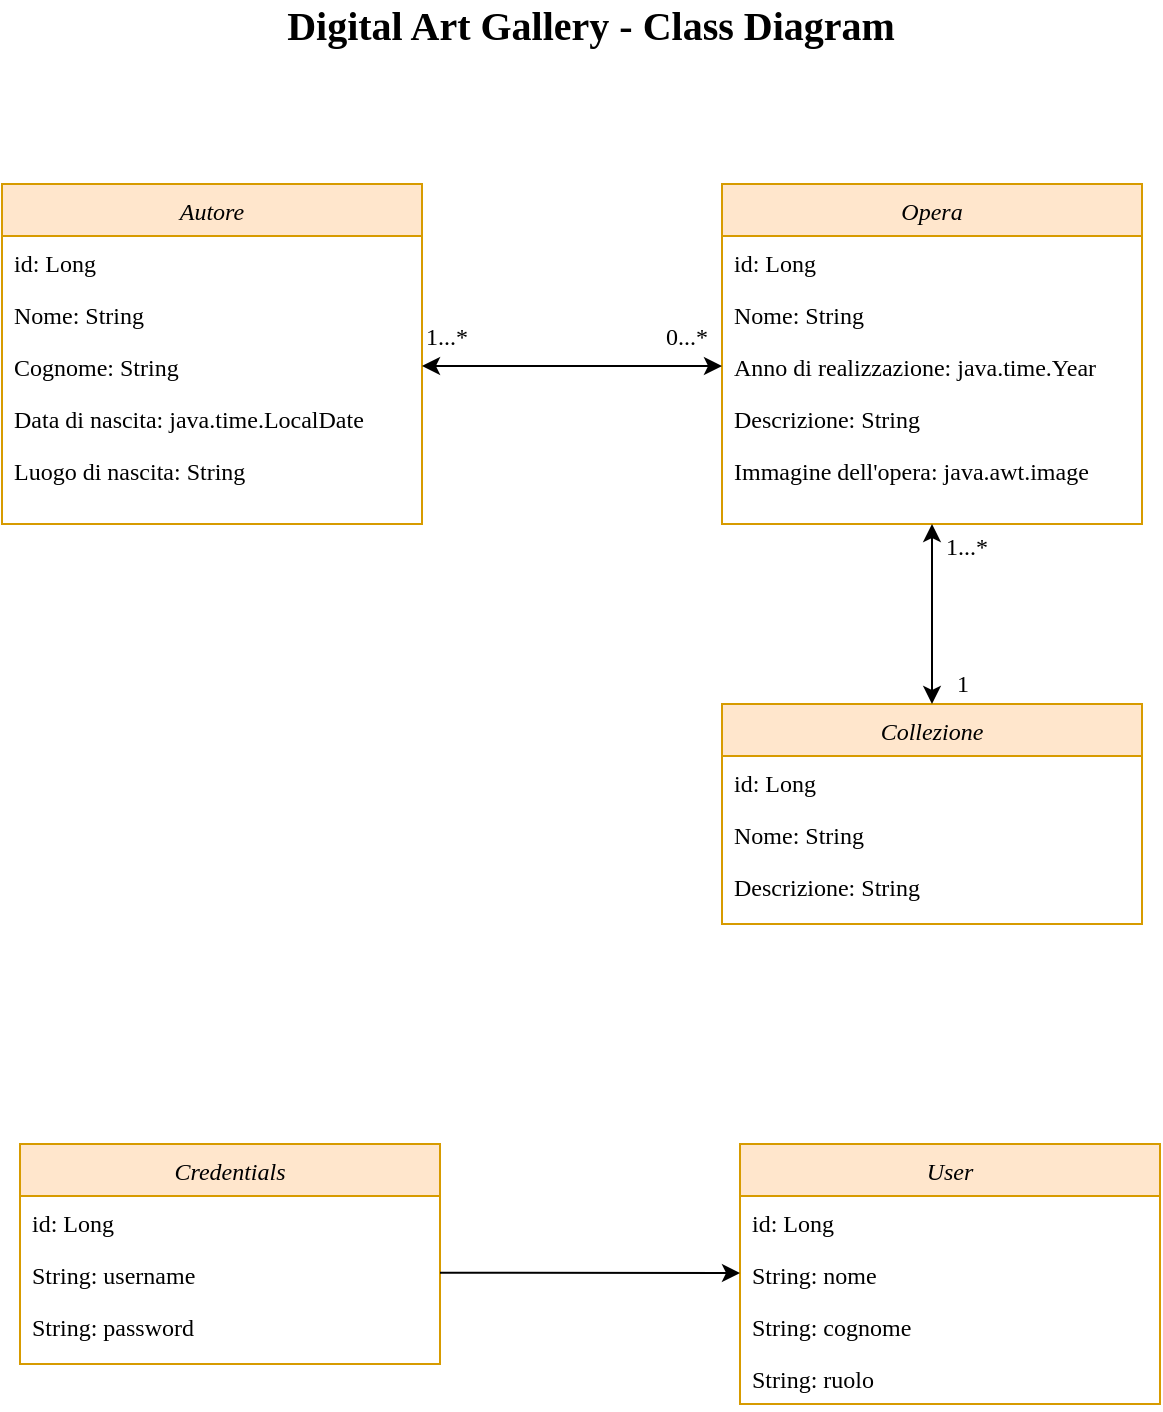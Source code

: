 <mxfile version="18.0.6" type="device"><diagram id="C5RBs43oDa-KdzZeNtuy" name="Page-1"><mxGraphModel dx="146" dy="575" grid="1" gridSize="10" guides="1" tooltips="1" connect="1" arrows="1" fold="1" page="1" pageScale="1" pageWidth="827" pageHeight="1169" math="0" shadow="0"><root><mxCell id="WIyWlLk6GJQsqaUBKTNV-0"/><mxCell id="WIyWlLk6GJQsqaUBKTNV-1" parent="WIyWlLk6GJQsqaUBKTNV-0"/><mxCell id="zkfFHV4jXpPFQw0GAbJ--0" value="Autore" style="swimlane;fontStyle=2;align=center;verticalAlign=top;childLayout=stackLayout;horizontal=1;startSize=26;horizontalStack=0;resizeParent=1;resizeLast=0;collapsible=1;marginBottom=0;rounded=0;shadow=0;strokeWidth=1;fillColor=#ffe6cc;strokeColor=#d79b00;fontFamily=Garamond;" parent="WIyWlLk6GJQsqaUBKTNV-1" vertex="1"><mxGeometry x="120" y="120" width="210" height="170" as="geometry"><mxRectangle x="230" y="140" width="160" height="26" as="alternateBounds"/></mxGeometry></mxCell><mxCell id="zkfFHV4jXpPFQw0GAbJ--1" value="id: Long" style="text;align=left;verticalAlign=top;spacingLeft=4;spacingRight=4;overflow=hidden;rotatable=0;points=[[0,0.5],[1,0.5]];portConstraint=eastwest;fontFamily=Garamond;" parent="zkfFHV4jXpPFQw0GAbJ--0" vertex="1"><mxGeometry y="26" width="210" height="26" as="geometry"/></mxCell><mxCell id="7T0Zo37uA0Q_DEVBrzRH-7" value="Nome: String" style="text;align=left;verticalAlign=top;spacingLeft=4;spacingRight=4;overflow=hidden;rotatable=0;points=[[0,0.5],[1,0.5]];portConstraint=eastwest;fontFamily=Garamond;" parent="zkfFHV4jXpPFQw0GAbJ--0" vertex="1"><mxGeometry y="52" width="210" height="26" as="geometry"/></mxCell><mxCell id="7T0Zo37uA0Q_DEVBrzRH-8" value="Cognome: String" style="text;align=left;verticalAlign=top;spacingLeft=4;spacingRight=4;overflow=hidden;rotatable=0;points=[[0,0.5],[1,0.5]];portConstraint=eastwest;fontFamily=Garamond;" parent="zkfFHV4jXpPFQw0GAbJ--0" vertex="1"><mxGeometry y="78" width="210" height="26" as="geometry"/></mxCell><mxCell id="7T0Zo37uA0Q_DEVBrzRH-9" value="Data di nascita: java.time.LocalDate" style="text;align=left;verticalAlign=top;spacingLeft=4;spacingRight=4;overflow=hidden;rotatable=0;points=[[0,0.5],[1,0.5]];portConstraint=eastwest;fontFamily=Garamond;" parent="zkfFHV4jXpPFQw0GAbJ--0" vertex="1"><mxGeometry y="104" width="210" height="26" as="geometry"/></mxCell><mxCell id="7T0Zo37uA0Q_DEVBrzRH-10" value="Luogo di nascita: String" style="text;align=left;verticalAlign=top;spacingLeft=4;spacingRight=4;overflow=hidden;rotatable=0;points=[[0,0.5],[1,0.5]];portConstraint=eastwest;fontFamily=Garamond;" parent="zkfFHV4jXpPFQw0GAbJ--0" vertex="1"><mxGeometry y="130" width="210" height="26" as="geometry"/></mxCell><mxCell id="zkfFHV4jXpPFQw0GAbJ--17" value="Opera" style="swimlane;fontStyle=2;align=center;verticalAlign=top;childLayout=stackLayout;horizontal=1;startSize=26;horizontalStack=0;resizeParent=1;resizeLast=0;collapsible=1;marginBottom=0;rounded=0;shadow=0;strokeWidth=1;fillColor=#ffe6cc;strokeColor=#d79b00;fontFamily=Garamond;" parent="WIyWlLk6GJQsqaUBKTNV-1" vertex="1"><mxGeometry x="480" y="120" width="210" height="170" as="geometry"><mxRectangle x="550" y="140" width="160" height="26" as="alternateBounds"/></mxGeometry></mxCell><mxCell id="7T0Zo37uA0Q_DEVBrzRH-4" value="id: Long" style="text;align=left;verticalAlign=top;spacingLeft=4;spacingRight=4;overflow=hidden;rotatable=0;points=[[0,0.5],[1,0.5]];portConstraint=eastwest;fontFamily=Garamond;" parent="zkfFHV4jXpPFQw0GAbJ--17" vertex="1"><mxGeometry y="26" width="210" height="26" as="geometry"/></mxCell><mxCell id="7T0Zo37uA0Q_DEVBrzRH-11" value="Nome: String" style="text;align=left;verticalAlign=top;spacingLeft=4;spacingRight=4;overflow=hidden;rotatable=0;points=[[0,0.5],[1,0.5]];portConstraint=eastwest;fontFamily=Garamond;" parent="zkfFHV4jXpPFQw0GAbJ--17" vertex="1"><mxGeometry y="52" width="210" height="26" as="geometry"/></mxCell><mxCell id="7T0Zo37uA0Q_DEVBrzRH-13" value="Anno di realizzazione: java.time.Year" style="text;align=left;verticalAlign=top;spacingLeft=4;spacingRight=4;overflow=hidden;rotatable=0;points=[[0,0.5],[1,0.5]];portConstraint=eastwest;fontFamily=Garamond;" parent="zkfFHV4jXpPFQw0GAbJ--17" vertex="1"><mxGeometry y="78" width="210" height="26" as="geometry"/></mxCell><mxCell id="7T0Zo37uA0Q_DEVBrzRH-14" value="Descrizione: String" style="text;align=left;verticalAlign=top;spacingLeft=4;spacingRight=4;overflow=hidden;rotatable=0;points=[[0,0.5],[1,0.5]];portConstraint=eastwest;fontFamily=Garamond;" parent="zkfFHV4jXpPFQw0GAbJ--17" vertex="1"><mxGeometry y="104" width="210" height="26" as="geometry"/></mxCell><mxCell id="7T0Zo37uA0Q_DEVBrzRH-15" value="Immagine dell'opera: java.awt.image" style="text;align=left;verticalAlign=top;spacingLeft=4;spacingRight=4;overflow=hidden;rotatable=0;points=[[0,0.5],[1,0.5]];portConstraint=eastwest;fontStyle=0;fontFamily=Garamond;" parent="zkfFHV4jXpPFQw0GAbJ--17" vertex="1"><mxGeometry y="130" width="210" height="26" as="geometry"/></mxCell><mxCell id="7T0Zo37uA0Q_DEVBrzRH-3" value="1...*" style="resizable=0;align=left;verticalAlign=bottom;labelBackgroundColor=none;fontSize=12;fontFamily=Garamond;" parent="WIyWlLk6GJQsqaUBKTNV-1" connectable="0" vertex="1"><mxGeometry x="330" y="205" as="geometry"/></mxCell><mxCell id="7T0Zo37uA0Q_DEVBrzRH-22" value="Credentials" style="swimlane;fontStyle=2;align=center;verticalAlign=top;childLayout=stackLayout;horizontal=1;startSize=26;horizontalStack=0;resizeParent=1;resizeLast=0;collapsible=1;marginBottom=0;rounded=0;shadow=0;strokeWidth=1;fillColor=#ffe6cc;strokeColor=#d79b00;fontFamily=Garamond;" parent="WIyWlLk6GJQsqaUBKTNV-1" vertex="1"><mxGeometry x="129" y="600" width="210" height="110" as="geometry"><mxRectangle x="230" y="140" width="160" height="26" as="alternateBounds"/></mxGeometry></mxCell><mxCell id="7T0Zo37uA0Q_DEVBrzRH-23" value="id: Long" style="text;align=left;verticalAlign=top;spacingLeft=4;spacingRight=4;overflow=hidden;rotatable=0;points=[[0,0.5],[1,0.5]];portConstraint=eastwest;fontFamily=Garamond;" parent="7T0Zo37uA0Q_DEVBrzRH-22" vertex="1"><mxGeometry y="26" width="210" height="26" as="geometry"/></mxCell><mxCell id="7T0Zo37uA0Q_DEVBrzRH-28" value="String: username" style="text;align=left;verticalAlign=top;spacingLeft=4;spacingRight=4;overflow=hidden;rotatable=0;points=[[0,0.5],[1,0.5]];portConstraint=eastwest;fontFamily=Garamond;" parent="7T0Zo37uA0Q_DEVBrzRH-22" vertex="1"><mxGeometry y="52" width="210" height="26" as="geometry"/></mxCell><mxCell id="7T0Zo37uA0Q_DEVBrzRH-29" value="String: password" style="text;align=left;verticalAlign=top;spacingLeft=4;spacingRight=4;overflow=hidden;rotatable=0;points=[[0,0.5],[1,0.5]];portConstraint=eastwest;fontFamily=Garamond;" parent="7T0Zo37uA0Q_DEVBrzRH-22" vertex="1"><mxGeometry y="78" width="210" height="26" as="geometry"/></mxCell><mxCell id="7T0Zo37uA0Q_DEVBrzRH-30" value="User" style="swimlane;fontStyle=2;align=center;verticalAlign=top;childLayout=stackLayout;horizontal=1;startSize=26;horizontalStack=0;resizeParent=1;resizeLast=0;collapsible=1;marginBottom=0;rounded=0;shadow=0;strokeWidth=1;fillColor=#ffe6cc;strokeColor=#d79b00;fontFamily=Garamond;" parent="WIyWlLk6GJQsqaUBKTNV-1" vertex="1"><mxGeometry x="489" y="600" width="210" height="130" as="geometry"><mxRectangle x="230" y="140" width="160" height="26" as="alternateBounds"/></mxGeometry></mxCell><mxCell id="7T0Zo37uA0Q_DEVBrzRH-31" value="id: Long" style="text;align=left;verticalAlign=top;spacingLeft=4;spacingRight=4;overflow=hidden;rotatable=0;points=[[0,0.5],[1,0.5]];portConstraint=eastwest;fontFamily=Garamond;" parent="7T0Zo37uA0Q_DEVBrzRH-30" vertex="1"><mxGeometry y="26" width="210" height="26" as="geometry"/></mxCell><mxCell id="7T0Zo37uA0Q_DEVBrzRH-32" value="String: nome" style="text;align=left;verticalAlign=top;spacingLeft=4;spacingRight=4;overflow=hidden;rotatable=0;points=[[0,0.5],[1,0.5]];portConstraint=eastwest;fontFamily=Garamond;" parent="7T0Zo37uA0Q_DEVBrzRH-30" vertex="1"><mxGeometry y="52" width="210" height="26" as="geometry"/></mxCell><mxCell id="7T0Zo37uA0Q_DEVBrzRH-33" value="String: cognome" style="text;align=left;verticalAlign=top;spacingLeft=4;spacingRight=4;overflow=hidden;rotatable=0;points=[[0,0.5],[1,0.5]];portConstraint=eastwest;fontFamily=Garamond;" parent="7T0Zo37uA0Q_DEVBrzRH-30" vertex="1"><mxGeometry y="78" width="210" height="26" as="geometry"/></mxCell><mxCell id="7T0Zo37uA0Q_DEVBrzRH-34" value="String: ruolo" style="text;align=left;verticalAlign=top;spacingLeft=4;spacingRight=4;overflow=hidden;rotatable=0;points=[[0,0.5],[1,0.5]];portConstraint=eastwest;fontFamily=Garamond;" parent="7T0Zo37uA0Q_DEVBrzRH-30" vertex="1"><mxGeometry y="104" width="210" height="26" as="geometry"/></mxCell><mxCell id="7T0Zo37uA0Q_DEVBrzRH-36" value="" style="endArrow=classic;shadow=0;strokeWidth=1;rounded=0;endFill=1;edgeStyle=elbowEdgeStyle;elbow=vertical;fontFamily=Garamond;" parent="WIyWlLk6GJQsqaUBKTNV-1" edge="1"><mxGeometry x="0.5" y="41" relative="1" as="geometry"><mxPoint x="339" y="664.408" as="sourcePoint"/><mxPoint x="489" y="664.408" as="targetPoint"/><mxPoint x="-40" y="32" as="offset"/></mxGeometry></mxCell><mxCell id="7T0Zo37uA0Q_DEVBrzRH-39" value="Collezione" style="swimlane;fontStyle=2;align=center;verticalAlign=top;childLayout=stackLayout;horizontal=1;startSize=26;horizontalStack=0;resizeParent=1;resizeLast=0;collapsible=1;marginBottom=0;rounded=0;shadow=0;strokeWidth=1;fillColor=#ffe6cc;strokeColor=#d79b00;fontFamily=Garamond;" parent="WIyWlLk6GJQsqaUBKTNV-1" vertex="1"><mxGeometry x="480" y="380" width="210" height="110" as="geometry"><mxRectangle x="550" y="140" width="160" height="26" as="alternateBounds"/></mxGeometry></mxCell><mxCell id="7T0Zo37uA0Q_DEVBrzRH-40" value="id: Long" style="text;align=left;verticalAlign=top;spacingLeft=4;spacingRight=4;overflow=hidden;rotatable=0;points=[[0,0.5],[1,0.5]];portConstraint=eastwest;fontFamily=Garamond;" parent="7T0Zo37uA0Q_DEVBrzRH-39" vertex="1"><mxGeometry y="26" width="210" height="26" as="geometry"/></mxCell><mxCell id="7T0Zo37uA0Q_DEVBrzRH-41" value="Nome: String" style="text;align=left;verticalAlign=top;spacingLeft=4;spacingRight=4;overflow=hidden;rotatable=0;points=[[0,0.5],[1,0.5]];portConstraint=eastwest;fontFamily=Garamond;" parent="7T0Zo37uA0Q_DEVBrzRH-39" vertex="1"><mxGeometry y="52" width="210" height="26" as="geometry"/></mxCell><mxCell id="7T0Zo37uA0Q_DEVBrzRH-43" value="Descrizione: String" style="text;align=left;verticalAlign=top;spacingLeft=4;spacingRight=4;overflow=hidden;rotatable=0;points=[[0,0.5],[1,0.5]];portConstraint=eastwest;fontFamily=Garamond;" parent="7T0Zo37uA0Q_DEVBrzRH-39" vertex="1"><mxGeometry y="78" width="210" height="26" as="geometry"/></mxCell><mxCell id="7T0Zo37uA0Q_DEVBrzRH-47" value="" style="endArrow=classic;startArrow=classic;html=1;rounded=0;fontFamily=Garamond;exitX=0.5;exitY=0;exitDx=0;exitDy=0;entryX=0.5;entryY=1;entryDx=0;entryDy=0;" parent="WIyWlLk6GJQsqaUBKTNV-1" source="7T0Zo37uA0Q_DEVBrzRH-39" target="zkfFHV4jXpPFQw0GAbJ--17" edge="1"><mxGeometry width="50" height="50" relative="1" as="geometry"><mxPoint x="450" y="340" as="sourcePoint"/><mxPoint x="580" y="290" as="targetPoint"/></mxGeometry></mxCell><mxCell id="7T0Zo37uA0Q_DEVBrzRH-50" value="" style="endArrow=classic;startArrow=classic;html=1;rounded=0;fontFamily=Garamond;entryX=0;entryY=0.5;entryDx=0;entryDy=0;exitX=1;exitY=0.5;exitDx=0;exitDy=0;" parent="WIyWlLk6GJQsqaUBKTNV-1" source="7T0Zo37uA0Q_DEVBrzRH-8" target="7T0Zo37uA0Q_DEVBrzRH-13" edge="1"><mxGeometry width="50" height="50" relative="1" as="geometry"><mxPoint x="450" y="340" as="sourcePoint"/><mxPoint x="500" y="290" as="targetPoint"/></mxGeometry></mxCell><mxCell id="7T0Zo37uA0Q_DEVBrzRH-52" value="0...*" style="resizable=0;align=left;verticalAlign=bottom;labelBackgroundColor=none;fontSize=12;fontFamily=Garamond;" parent="WIyWlLk6GJQsqaUBKTNV-1" connectable="0" vertex="1"><mxGeometry x="450" y="205" as="geometry"/></mxCell><mxCell id="7T0Zo37uA0Q_DEVBrzRH-53" value="1...*" style="resizable=0;align=left;verticalAlign=bottom;labelBackgroundColor=none;fontSize=12;fontFamily=Garamond;" parent="WIyWlLk6GJQsqaUBKTNV-1" connectable="0" vertex="1"><mxGeometry x="590" y="310" as="geometry"/></mxCell><mxCell id="7T0Zo37uA0Q_DEVBrzRH-55" value="1" style="text;html=1;resizable=0;autosize=1;align=center;verticalAlign=middle;points=[];fillColor=none;strokeColor=none;rounded=0;fontFamily=Garamond;" parent="WIyWlLk6GJQsqaUBKTNV-1" vertex="1"><mxGeometry x="590" y="360" width="20" height="20" as="geometry"/></mxCell><mxCell id="7T0Zo37uA0Q_DEVBrzRH-57" value="&lt;b&gt;&lt;font style=&quot;font-size: 20px;&quot;&gt;Digital Art Gallery - Class Diagram&lt;/font&gt;&lt;/b&gt;" style="text;html=1;align=center;verticalAlign=middle;resizable=0;points=[];autosize=1;strokeColor=none;fillColor=none;fontFamily=Garamond;" parent="WIyWlLk6GJQsqaUBKTNV-1" vertex="1"><mxGeometry x="254" y="30" width="320" height="20" as="geometry"/></mxCell></root></mxGraphModel></diagram></mxfile>
